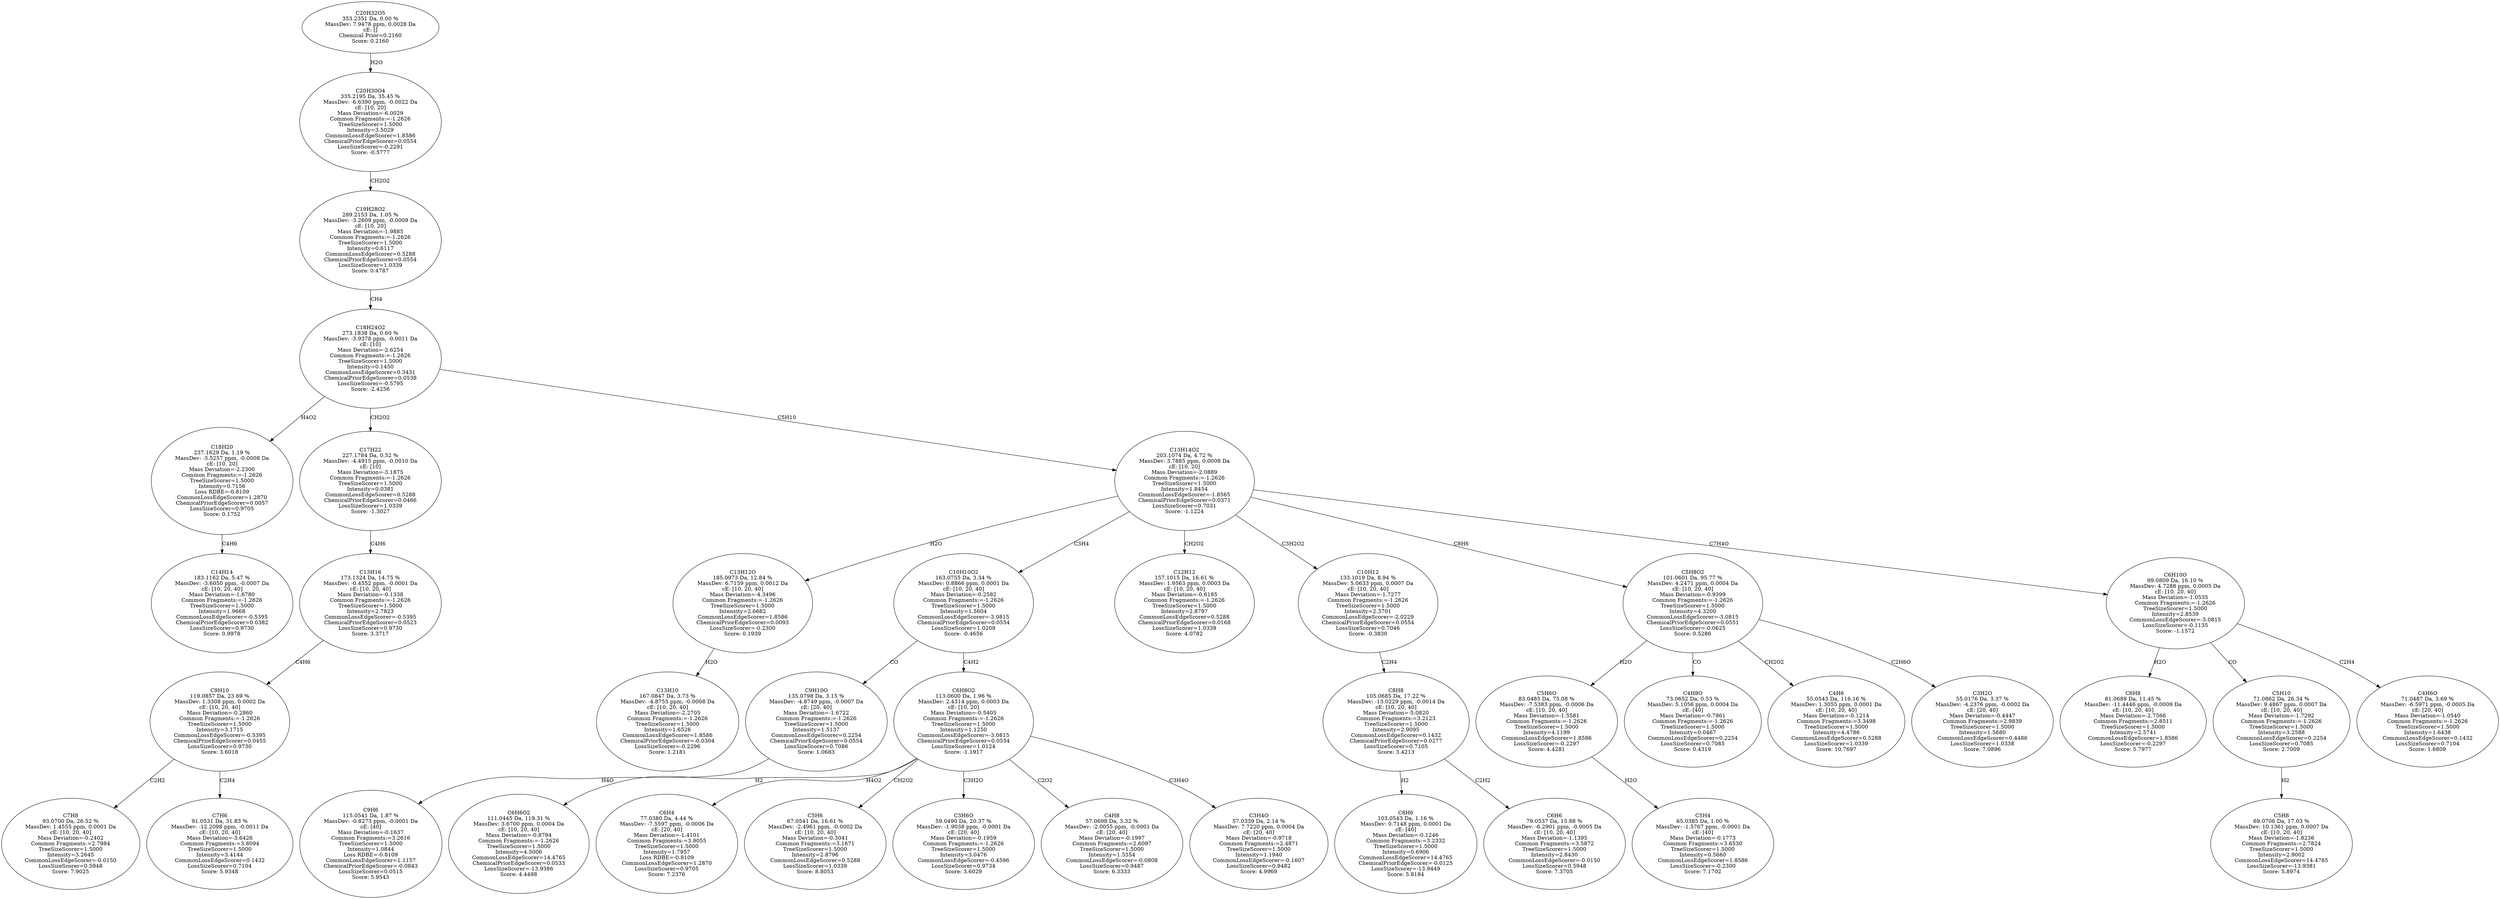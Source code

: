 strict digraph {
v1 [label="C14H14\n183.1162 Da, 5.47 %\nMassDev: -3.6050 ppm, -0.0007 Da\ncE: [10, 20, 40]\nMass Deviation=-1.6780\nCommon Fragments:=-1.2626\nTreeSizeScorer=1.5000\nIntensity=1.9668\nCommonLossEdgeScorer=-0.5395\nChemicalPriorEdgeScorer=0.0382\nLossSizeScorer=0.9730\nScore: 0.9978"];
v2 [label="C18H20\n237.1629 Da, 1.19 %\nMassDev: -3.5257 ppm, -0.0008 Da\ncE: [10, 20]\nMass Deviation=-2.2300\nCommon Fragments:=-1.2626\nTreeSizeScorer=1.5000\nIntensity=0.7156\nLoss RDBE=-0.8109\nCommonLossEdgeScorer=1.2870\nChemicalPriorEdgeScorer=0.0057\nLossSizeScorer=0.9705\nScore: 0.1752"];
v3 [label="C7H8\n93.0700 Da, 26.52 %\nMassDev: 1.4555 ppm, 0.0001 Da\ncE: [10, 20, 40]\nMass Deviation=-0.2402\nCommon Fragments:=2.7984\nTreeSizeScorer=1.5000\nIntensity=3.2645\nCommonLossEdgeScorer=-0.0150\nLossSizeScorer=0.5948\nScore: 7.9025"];
v4 [label="C7H6\n91.0531 Da, 31.83 %\nMassDev: -12.2098 ppm, -0.0011 Da\ncE: [10, 20, 40]\nMass Deviation=-3.6426\nCommon Fragments:=3.8094\nTreeSizeScorer=1.5000\nIntensity=3.4144\nCommonLossEdgeScorer=0.1432\nLossSizeScorer=0.7104\nScore: 5.9348"];
v5 [label="C9H10\n119.0857 Da, 23.69 %\nMassDev: 1.3308 ppm, 0.0002 Da\ncE: [10, 20, 40]\nMass Deviation=-0.2860\nCommon Fragments:=-1.2626\nTreeSizeScorer=1.5000\nIntensity=3.1715\nCommonLossEdgeScorer=-0.5395\nChemicalPriorEdgeScorer=0.0455\nLossSizeScorer=0.9730\nScore: 3.6018"];
v6 [label="C13H16\n173.1324 Da, 14.75 %\nMassDev: -0.4552 ppm, -0.0001 Da\ncE: [10, 20, 40]\nMass Deviation=-0.1338\nCommon Fragments:=-1.2626\nTreeSizeScorer=1.5000\nIntensity=2.7823\nCommonLossEdgeScorer=-0.5395\nChemicalPriorEdgeScorer=0.0523\nLossSizeScorer=0.9730\nScore: 3.3717"];
v7 [label="C17H22\n227.1784 Da, 0.52 %\nMassDev: -4.4915 ppm, -0.0010 Da\ncE: [10]\nMass Deviation=-3.1875\nCommon Fragments:=-1.2626\nTreeSizeScorer=1.5000\nIntensity=0.0381\nCommonLossEdgeScorer=0.5288\nChemicalPriorEdgeScorer=0.0466\nLossSizeScorer=1.0339\nScore: -1.3027"];
v8 [label="C13H10\n167.0847 Da, 3.73 %\nMassDev: -4.8755 ppm, -0.0008 Da\ncE: [10, 20, 40]\nMass Deviation=-2.2705\nCommon Fragments:=-1.2626\nTreeSizeScorer=1.5000\nIntensity=1.6526\nCommonLossEdgeScorer=1.8586\nChemicalPriorEdgeScorer=-0.0304\nLossSizeScorer=-0.2296\nScore: 1.2181"];
v9 [label="C13H12O\n185.0973 Da, 12.84 %\nMassDev: 6.7159 ppm, 0.0012 Da\ncE: [10, 20, 40]\nMass Deviation=-4.3496\nCommon Fragments:=-1.2626\nTreeSizeScorer=1.5000\nIntensity=2.6682\nCommonLossEdgeScorer=1.8586\nChemicalPriorEdgeScorer=0.0093\nLossSizeScorer=-0.2300\nScore: 0.1939"];
v10 [label="C9H6\n115.0541 Da, 1.87 %\nMassDev: -0.8273 ppm, -0.0001 Da\ncE: [40]\nMass Deviation=-0.1637\nCommon Fragments:=3.2616\nTreeSizeScorer=1.5000\nIntensity=1.0844\nLoss RDBE=-0.8109\nCommonLossEdgeScorer=1.1157\nChemicalPriorEdgeScorer=-0.0843\nLossSizeScorer=0.0515\nScore: 5.9543"];
v11 [label="C9H10O\n135.0798 Da, 3.15 %\nMassDev: -4.8749 ppm, -0.0007 Da\ncE: [20, 40]\nMass Deviation=-1.6722\nCommon Fragments:=-1.2626\nTreeSizeScorer=1.5000\nIntensity=1.5137\nCommonLossEdgeScorer=0.2254\nChemicalPriorEdgeScorer=0.0554\nLossSizeScorer=0.7086\nScore: 1.0683"];
v12 [label="C6H6O2\n111.0445 Da, 119.31 %\nMassDev: 3.6700 ppm, 0.0004 Da\ncE: [10, 20, 40]\nMass Deviation=-0.8794\nCommon Fragments:=-1.2626\nTreeSizeScorer=1.5000\nIntensity=4.5006\nCommonLossEdgeScorer=14.4765\nChemicalPriorEdgeScorer=0.0533\nLossSizeScorer=-13.9386\nScore: 4.4498"];
v13 [label="C6H4\n77.0380 Da, 4.44 %\nMassDev: -7.5597 ppm, -0.0006 Da\ncE: [20, 40]\nMass Deviation=-1.4101\nCommon Fragments:=3.9055\nTreeSizeScorer=1.5000\nIntensity=1.7957\nLoss RDBE=-0.8109\nCommonLossEdgeScorer=1.2870\nLossSizeScorer=0.9705\nScore: 7.2376"];
v14 [label="C5H6\n67.0541 Da, 16.61 %\nMassDev: -2.4961 ppm, -0.0002 Da\ncE: [10, 20, 40]\nMass Deviation=-0.3041\nCommon Fragments:=3.1671\nTreeSizeScorer=1.5000\nIntensity=2.8796\nCommonLossEdgeScorer=0.5288\nLossSizeScorer=1.0339\nScore: 8.8053"];
v15 [label="C3H6O\n59.0490 Da, 20.37 %\nMassDev: -1.9038 ppm, -0.0001 Da\ncE: [20, 40]\nMass Deviation=-0.1959\nCommon Fragments:=-1.2626\nTreeSizeScorer=1.5000\nIntensity=3.0476\nCommonLossEdgeScorer=-0.4596\nLossSizeScorer=0.9734\nScore: 3.6029"];
v16 [label="C4H8\n57.0698 Da, 3.32 %\nMassDev: -2.0055 ppm, -0.0001 Da\ncE: [20, 40]\nMass Deviation=-0.1997\nCommon Fragments:=2.6097\nTreeSizeScorer=1.5000\nIntensity=1.5554\nCommonLossEdgeScorer=-0.0808\nLossSizeScorer=0.9487\nScore: 6.3333"];
v17 [label="C3H4O\n57.0339 Da, 2.14 %\nMassDev: 7.7220 ppm, 0.0004 Da\ncE: [20, 40]\nMass Deviation=-0.9718\nCommon Fragments:=2.4871\nTreeSizeScorer=1.5000\nIntensity=1.1940\nCommonLossEdgeScorer=-0.1607\nLossSizeScorer=0.9482\nScore: 4.9969"];
v18 [label="C6H8O2\n113.0600 Da, 1.96 %\nMassDev: 2.4314 ppm, 0.0003 Da\ncE: [10, 20]\nMass Deviation=-0.5405\nCommon Fragments:=-1.2626\nTreeSizeScorer=1.5000\nIntensity=1.1250\nCommonLossEdgeScorer=-3.0815\nChemicalPriorEdgeScorer=0.0554\nLossSizeScorer=1.0124\nScore: -1.1917"];
v19 [label="C10H10O2\n163.0755 Da, 3.34 %\nMassDev: 0.8866 ppm, 0.0001 Da\ncE: [10, 20, 40]\nMass Deviation=-0.2582\nCommon Fragments:=-1.2626\nTreeSizeScorer=1.5000\nIntensity=1.5604\nCommonLossEdgeScorer=-3.0815\nChemicalPriorEdgeScorer=0.0554\nLossSizeScorer=1.0209\nScore: -0.4656"];
v20 [label="C12H12\n157.1015 Da, 16.61 %\nMassDev: 1.9563 ppm, 0.0003 Da\ncE: [10, 20, 40]\nMass Deviation=-0.6185\nCommon Fragments:=-1.2626\nTreeSizeScorer=1.5000\nIntensity=2.8797\nCommonLossEdgeScorer=0.5288\nChemicalPriorEdgeScorer=0.0168\nLossSizeScorer=1.0339\nScore: 4.0782"];
v21 [label="C8H6\n103.0543 Da, 1.16 %\nMassDev: 0.7148 ppm, 0.0001 Da\ncE: [40]\nMass Deviation=-0.1246\nCommon Fragments:=3.2332\nTreeSizeScorer=1.5000\nIntensity=0.6906\nCommonLossEdgeScorer=14.4765\nChemicalPriorEdgeScorer=-0.0125\nLossSizeScorer=-13.9449\nScore: 5.8184"];
v22 [label="C6H6\n79.0537 Da, 15.88 %\nMassDev: -6.2901 ppm, -0.0005 Da\ncE: [10, 20, 40]\nMass Deviation=-1.1395\nCommon Fragments:=3.5872\nTreeSizeScorer=1.5000\nIntensity=2.8430\nCommonLossEdgeScorer=-0.0150\nLossSizeScorer=0.5948\nScore: 7.3705"];
v23 [label="C8H8\n105.0685 Da, 17.22 %\nMassDev: -13.0229 ppm, -0.0014 Da\ncE: [10, 20, 40]\nMass Deviation=-5.0820\nCommon Fragments:=3.2123\nTreeSizeScorer=1.5000\nIntensity=2.9095\nCommonLossEdgeScorer=0.1432\nChemicalPriorEdgeScorer=0.0277\nLossSizeScorer=0.7105\nScore: 3.4213"];
v24 [label="C10H12\n133.1019 Da, 8.94 %\nMassDev: 5.0633 ppm, 0.0007 Da\ncE: [10, 20, 40]\nMass Deviation=-1.7277\nCommon Fragments:=-1.2626\nTreeSizeScorer=1.5000\nIntensity=2.3701\nCommonLossEdgeScorer=-2.0229\nChemicalPriorEdgeScorer=0.0554\nLossSizeScorer=0.7046\nScore: -0.3830"];
v25 [label="C5H4\n65.0385 Da, 1.00 %\nMassDev: -1.5767 ppm, -0.0001 Da\ncE: [40]\nMass Deviation=-0.1773\nCommon Fragments:=3.6530\nTreeSizeScorer=1.5000\nIntensity=0.5660\nCommonLossEdgeScorer=1.8586\nLossSizeScorer=-0.2300\nScore: 7.1702"];
v26 [label="C5H6O\n83.0485 Da, 75.08 %\nMassDev: -7.5383 ppm, -0.0006 Da\ncE: [10, 20, 40]\nMass Deviation=-1.5581\nCommon Fragments:=-1.2626\nTreeSizeScorer=1.5000\nIntensity=4.1199\nCommonLossEdgeScorer=1.8586\nLossSizeScorer=-0.2297\nScore: 4.4281"];
v27 [label="C4H8O\n73.0652 Da, 0.53 %\nMassDev: 5.1056 ppm, 0.0004 Da\ncE: [40]\nMass Deviation=-0.7861\nCommon Fragments:=-1.2626\nTreeSizeScorer=1.5000\nIntensity=0.0467\nCommonLossEdgeScorer=0.2254\nLossSizeScorer=0.7085\nScore: 0.4319"];
v28 [label="C4H6\n55.0543 Da, 116.16 %\nMassDev: 1.3055 ppm, 0.0001 Da\ncE: [10, 20, 40]\nMass Deviation=-0.1214\nCommon Fragments:=3.3498\nTreeSizeScorer=1.5000\nIntensity=4.4786\nCommonLossEdgeScorer=0.5288\nLossSizeScorer=1.0339\nScore: 10.7697"];
v29 [label="C3H2O\n55.0176 Da, 3.37 %\nMassDev: -4.2376 ppm, -0.0002 Da\ncE: [20, 40]\nMass Deviation=-0.4447\nCommon Fragments:=2.9839\nTreeSizeScorer=1.5000\nIntensity=1.5680\nCommonLossEdgeScorer=0.4486\nLossSizeScorer=1.0338\nScore: 7.0896"];
v30 [label="C5H8O2\n101.0601 Da, 95.77 %\nMassDev: 4.2471 ppm, 0.0004 Da\ncE: [10, 20, 40]\nMass Deviation=-0.9399\nCommon Fragments:=-1.2626\nTreeSizeScorer=1.5000\nIntensity=4.3200\nCommonLossEdgeScorer=-3.0815\nChemicalPriorEdgeScorer=0.0551\nLossSizeScorer=-0.0625\nScore: 0.5286"];
v31 [label="C6H8\n81.0689 Da, 11.45 %\nMassDev: -11.4446 ppm, -0.0009 Da\ncE: [10, 20, 40]\nMass Deviation=-2.7566\nCommon Fragments:=2.8511\nTreeSizeScorer=1.5000\nIntensity=2.5741\nCommonLossEdgeScorer=1.8586\nLossSizeScorer=-0.2297\nScore: 5.7977"];
v32 [label="C5H8\n69.0706 Da, 17.03 %\nMassDev: 10.1361 ppm, 0.0007 Da\ncE: [10, 20, 40]\nMass Deviation=-1.8236\nCommon Fragments:=2.7824\nTreeSizeScorer=1.5000\nIntensity=2.9002\nCommonLossEdgeScorer=14.4765\nLossSizeScorer=-13.9381\nScore: 5.8974"];
v33 [label="C5H10\n71.0862 Da, 26.34 %\nMassDev: 9.4867 ppm, 0.0007 Da\ncE: [10, 20, 40]\nMass Deviation=-1.7292\nCommon Fragments:=-1.2626\nTreeSizeScorer=1.5000\nIntensity=3.2588\nCommonLossEdgeScorer=0.2254\nLossSizeScorer=0.7085\nScore: 2.7009"];
v34 [label="C4H6O\n71.0487 Da, 3.69 %\nMassDev: -6.5971 ppm, -0.0005 Da\ncE: [20, 40]\nMass Deviation=-1.0540\nCommon Fragments:=-1.2626\nTreeSizeScorer=1.5000\nIntensity=1.6438\nCommonLossEdgeScorer=0.1432\nLossSizeScorer=0.7104\nScore: 1.6809"];
v35 [label="C6H10O\n99.0809 Da, 16.10 %\nMassDev: 4.7288 ppm, 0.0005 Da\ncE: [10, 20, 40]\nMass Deviation=-1.0535\nCommon Fragments:=-1.2626\nTreeSizeScorer=1.5000\nIntensity=2.8539\nCommonLossEdgeScorer=-3.0815\nLossSizeScorer=-0.1135\nScore: -1.1572"];
v36 [label="C13H14O2\n203.1074 Da, 4.72 %\nMassDev: 3.7885 ppm, 0.0008 Da\ncE: [10, 20]\nMass Deviation=-2.0889\nCommon Fragments:=-1.2626\nTreeSizeScorer=1.5000\nIntensity=1.8454\nCommonLossEdgeScorer=-1.8565\nChemicalPriorEdgeScorer=0.0371\nLossSizeScorer=0.7031\nScore: -1.1224"];
v37 [label="C18H24O2\n273.1838 Da, 0.60 %\nMassDev: -3.9378 ppm, -0.0011 Da\ncE: [10]\nMass Deviation=-2.6254\nCommon Fragments:=-1.2626\nTreeSizeScorer=1.5000\nIntensity=0.1450\nCommonLossEdgeScorer=0.3431\nChemicalPriorEdgeScorer=0.0538\nLossSizeScorer=-0.5795\nScore: -2.4256"];
v38 [label="C19H28O2\n289.2153 Da, 1.05 %\nMassDev: -3.2609 ppm, -0.0009 Da\ncE: [10, 20]\nMass Deviation=-1.9885\nCommon Fragments:=-1.2626\nTreeSizeScorer=1.5000\nIntensity=0.6117\nCommonLossEdgeScorer=0.5288\nChemicalPriorEdgeScorer=0.0554\nLossSizeScorer=1.0339\nScore: 0.4787"];
v39 [label="C20H30O4\n335.2195 Da, 35.45 %\nMassDev: -6.6390 ppm, -0.0022 Da\ncE: [10, 20]\nMass Deviation=-6.0029\nCommon Fragments:=-1.2626\nTreeSizeScorer=1.5000\nIntensity=3.5029\nCommonLossEdgeScorer=1.8586\nChemicalPriorEdgeScorer=0.0554\nLossSizeScorer=-0.2291\nScore: -0.5777"];
v40 [label="C20H32O5\n353.2351 Da, 0.00 %\nMassDev: 7.9478 ppm, 0.0028 Da\ncE: []\nChemical Prior=0.2160\nScore: 0.2160"];
v2 -> v1 [label="C4H6"];
v37 -> v2 [label="H4O2"];
v5 -> v3 [label="C2H2"];
v5 -> v4 [label="C2H4"];
v6 -> v5 [label="C4H6"];
v7 -> v6 [label="C4H6"];
v37 -> v7 [label="CH2O2"];
v9 -> v8 [label="H2O"];
v36 -> v9 [label="H2O"];
v11 -> v10 [label="H4O"];
v19 -> v11 [label="CO"];
v18 -> v12 [label="H2"];
v18 -> v13 [label="H4O2"];
v18 -> v14 [label="CH2O2"];
v18 -> v15 [label="C3H2O"];
v18 -> v16 [label="C2O2"];
v18 -> v17 [label="C3H4O"];
v19 -> v18 [label="C4H2"];
v36 -> v19 [label="C3H4"];
v36 -> v20 [label="CH2O2"];
v23 -> v21 [label="H2"];
v23 -> v22 [label="C2H2"];
v24 -> v23 [label="C2H4"];
v36 -> v24 [label="C3H2O2"];
v26 -> v25 [label="H2O"];
v30 -> v26 [label="H2O"];
v30 -> v27 [label="CO"];
v30 -> v28 [label="CH2O2"];
v30 -> v29 [label="C2H6O"];
v36 -> v30 [label="C8H6"];
v35 -> v31 [label="H2O"];
v33 -> v32 [label="H2"];
v35 -> v33 [label="CO"];
v35 -> v34 [label="C2H4"];
v36 -> v35 [label="C7H4O"];
v37 -> v36 [label="C5H10"];
v38 -> v37 [label="CH4"];
v39 -> v38 [label="CH2O2"];
v40 -> v39 [label="H2O"];
}